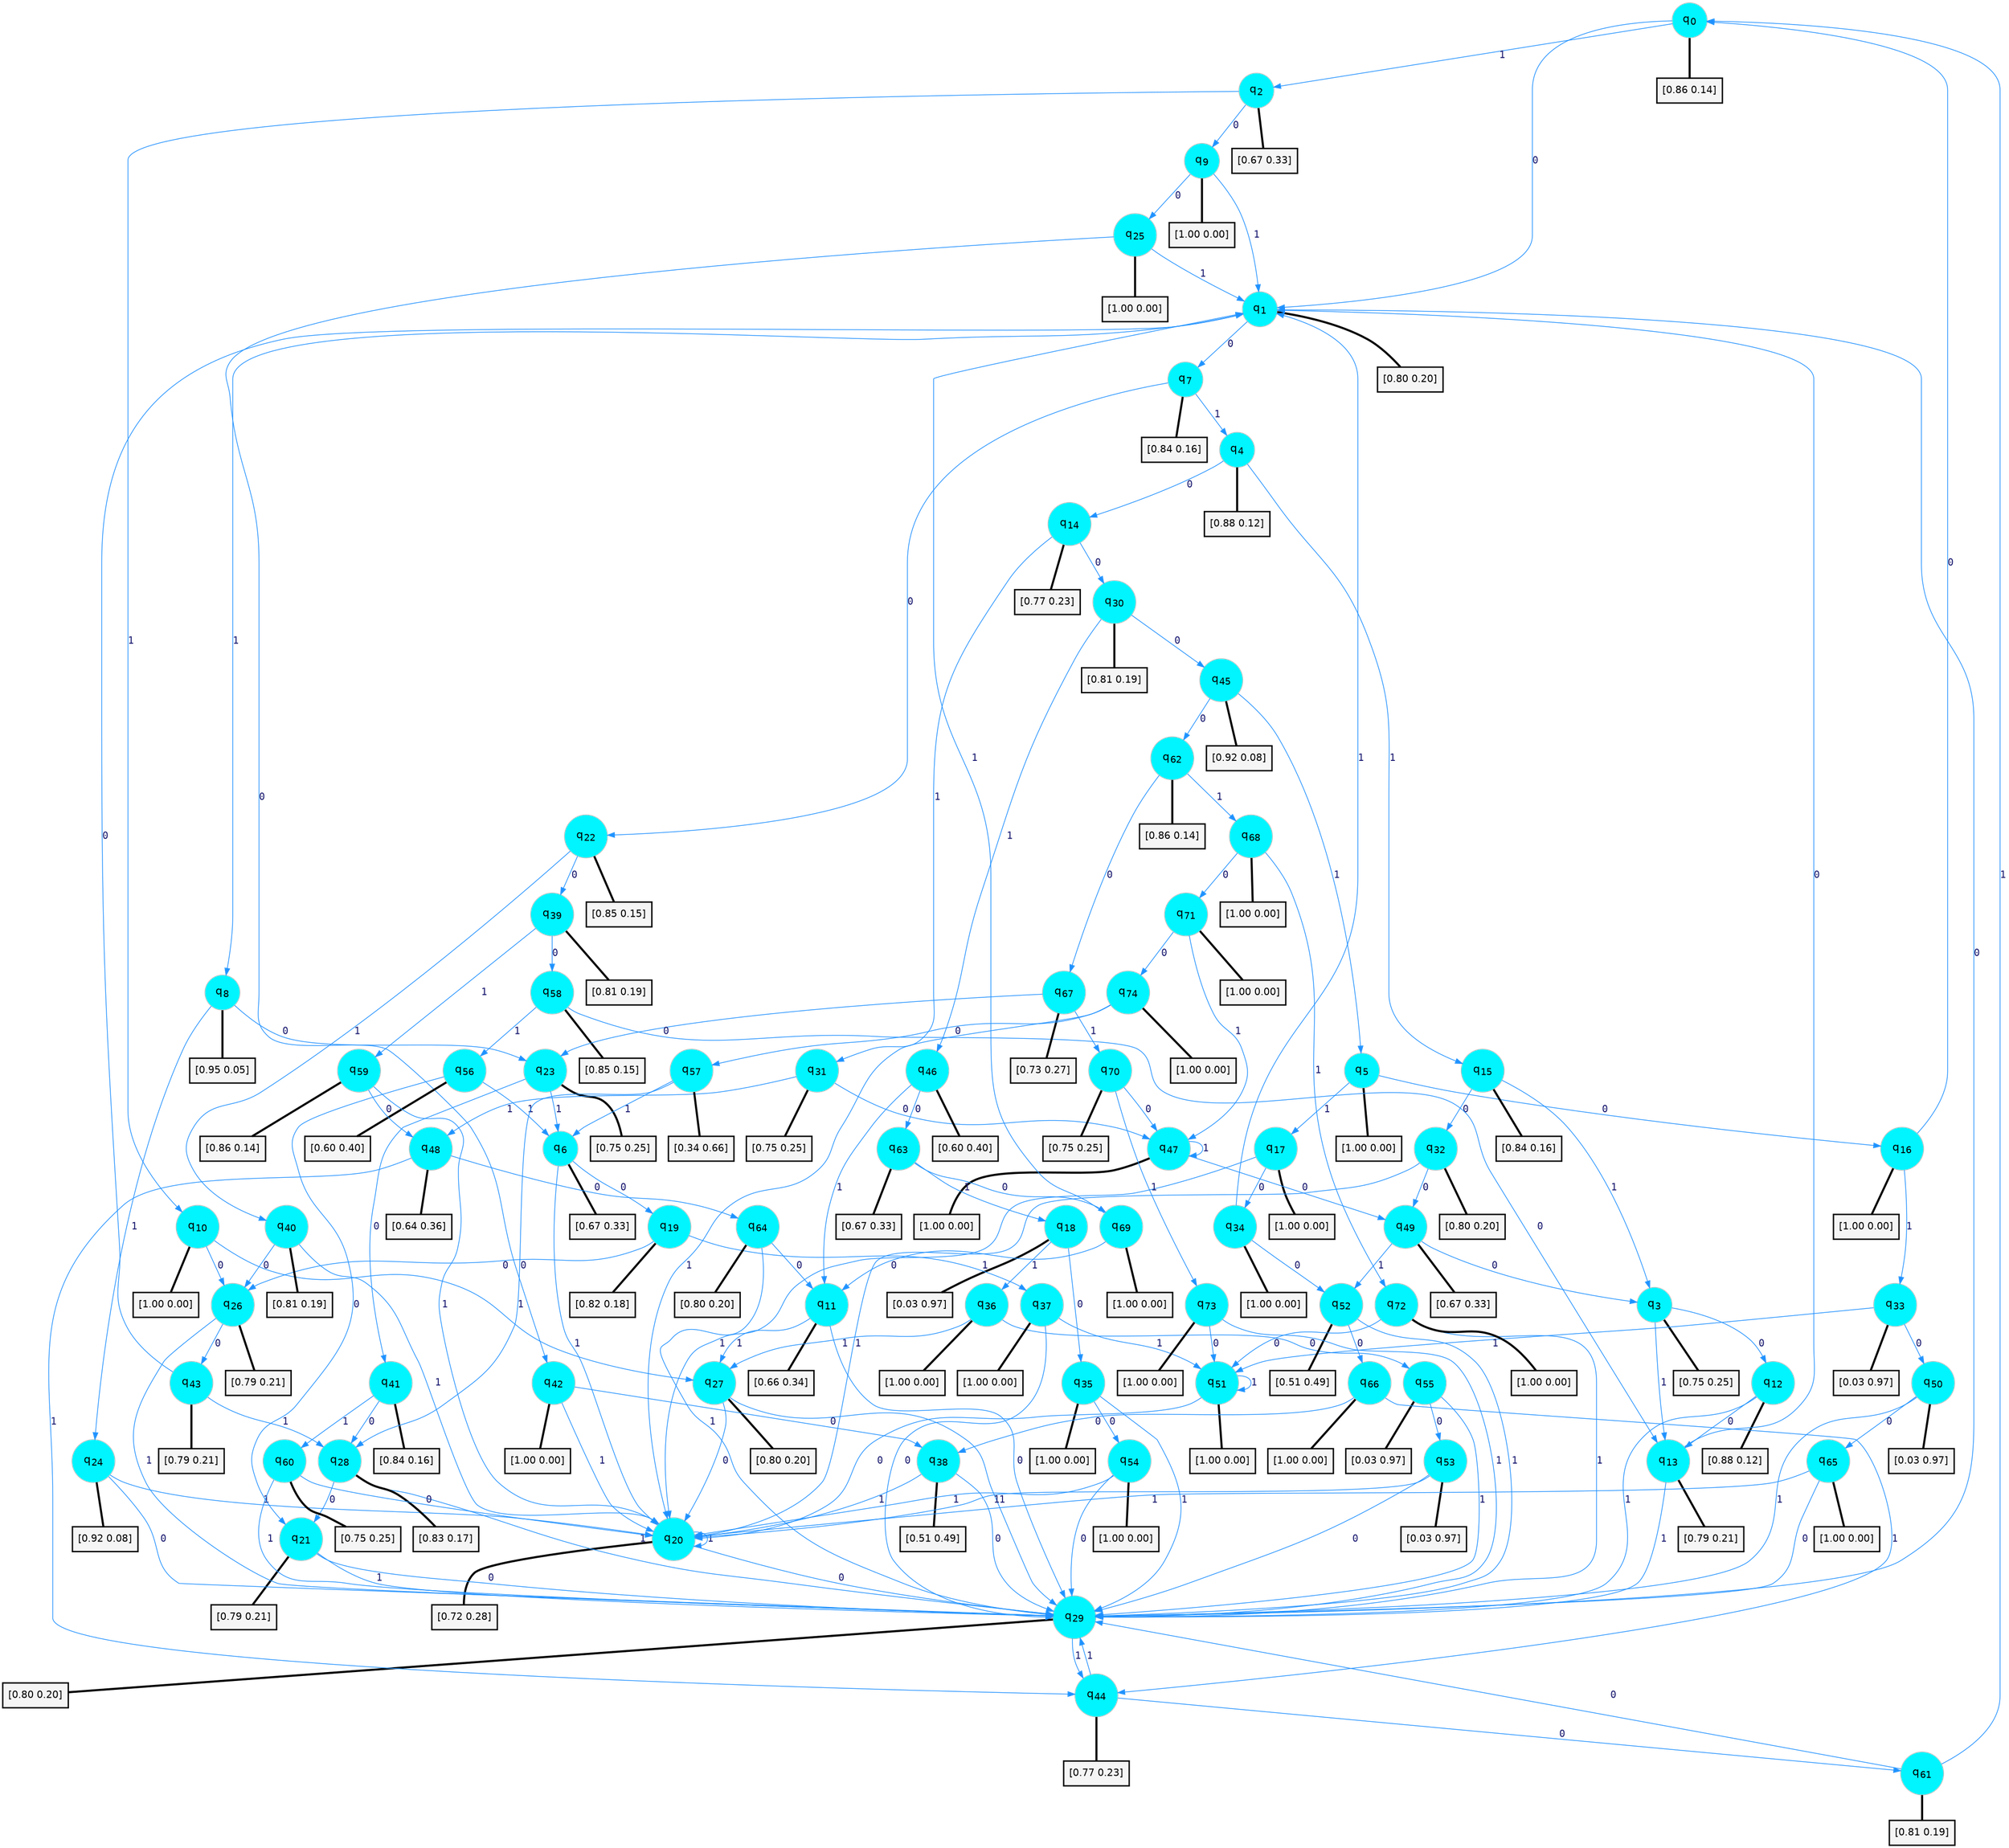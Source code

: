 digraph G {
graph [
bgcolor=transparent, dpi=300, rankdir=TD, size="40,25"];
node [
color=gray, fillcolor=turquoise1, fontcolor=black, fontname=Helvetica, fontsize=16, fontweight=bold, shape=circle, style=filled];
edge [
arrowsize=1, color=dodgerblue1, fontcolor=midnightblue, fontname=courier, fontweight=bold, penwidth=1, style=solid, weight=20];
0[label=<q<SUB>0</SUB>>];
1[label=<q<SUB>1</SUB>>];
2[label=<q<SUB>2</SUB>>];
3[label=<q<SUB>3</SUB>>];
4[label=<q<SUB>4</SUB>>];
5[label=<q<SUB>5</SUB>>];
6[label=<q<SUB>6</SUB>>];
7[label=<q<SUB>7</SUB>>];
8[label=<q<SUB>8</SUB>>];
9[label=<q<SUB>9</SUB>>];
10[label=<q<SUB>10</SUB>>];
11[label=<q<SUB>11</SUB>>];
12[label=<q<SUB>12</SUB>>];
13[label=<q<SUB>13</SUB>>];
14[label=<q<SUB>14</SUB>>];
15[label=<q<SUB>15</SUB>>];
16[label=<q<SUB>16</SUB>>];
17[label=<q<SUB>17</SUB>>];
18[label=<q<SUB>18</SUB>>];
19[label=<q<SUB>19</SUB>>];
20[label=<q<SUB>20</SUB>>];
21[label=<q<SUB>21</SUB>>];
22[label=<q<SUB>22</SUB>>];
23[label=<q<SUB>23</SUB>>];
24[label=<q<SUB>24</SUB>>];
25[label=<q<SUB>25</SUB>>];
26[label=<q<SUB>26</SUB>>];
27[label=<q<SUB>27</SUB>>];
28[label=<q<SUB>28</SUB>>];
29[label=<q<SUB>29</SUB>>];
30[label=<q<SUB>30</SUB>>];
31[label=<q<SUB>31</SUB>>];
32[label=<q<SUB>32</SUB>>];
33[label=<q<SUB>33</SUB>>];
34[label=<q<SUB>34</SUB>>];
35[label=<q<SUB>35</SUB>>];
36[label=<q<SUB>36</SUB>>];
37[label=<q<SUB>37</SUB>>];
38[label=<q<SUB>38</SUB>>];
39[label=<q<SUB>39</SUB>>];
40[label=<q<SUB>40</SUB>>];
41[label=<q<SUB>41</SUB>>];
42[label=<q<SUB>42</SUB>>];
43[label=<q<SUB>43</SUB>>];
44[label=<q<SUB>44</SUB>>];
45[label=<q<SUB>45</SUB>>];
46[label=<q<SUB>46</SUB>>];
47[label=<q<SUB>47</SUB>>];
48[label=<q<SUB>48</SUB>>];
49[label=<q<SUB>49</SUB>>];
50[label=<q<SUB>50</SUB>>];
51[label=<q<SUB>51</SUB>>];
52[label=<q<SUB>52</SUB>>];
53[label=<q<SUB>53</SUB>>];
54[label=<q<SUB>54</SUB>>];
55[label=<q<SUB>55</SUB>>];
56[label=<q<SUB>56</SUB>>];
57[label=<q<SUB>57</SUB>>];
58[label=<q<SUB>58</SUB>>];
59[label=<q<SUB>59</SUB>>];
60[label=<q<SUB>60</SUB>>];
61[label=<q<SUB>61</SUB>>];
62[label=<q<SUB>62</SUB>>];
63[label=<q<SUB>63</SUB>>];
64[label=<q<SUB>64</SUB>>];
65[label=<q<SUB>65</SUB>>];
66[label=<q<SUB>66</SUB>>];
67[label=<q<SUB>67</SUB>>];
68[label=<q<SUB>68</SUB>>];
69[label=<q<SUB>69</SUB>>];
70[label=<q<SUB>70</SUB>>];
71[label=<q<SUB>71</SUB>>];
72[label=<q<SUB>72</SUB>>];
73[label=<q<SUB>73</SUB>>];
74[label=<q<SUB>74</SUB>>];
75[label="[0.86 0.14]", shape=box,fontcolor=black, fontname=Helvetica, fontsize=14, penwidth=2, fillcolor=whitesmoke,color=black];
76[label="[0.80 0.20]", shape=box,fontcolor=black, fontname=Helvetica, fontsize=14, penwidth=2, fillcolor=whitesmoke,color=black];
77[label="[0.67 0.33]", shape=box,fontcolor=black, fontname=Helvetica, fontsize=14, penwidth=2, fillcolor=whitesmoke,color=black];
78[label="[0.75 0.25]", shape=box,fontcolor=black, fontname=Helvetica, fontsize=14, penwidth=2, fillcolor=whitesmoke,color=black];
79[label="[0.88 0.12]", shape=box,fontcolor=black, fontname=Helvetica, fontsize=14, penwidth=2, fillcolor=whitesmoke,color=black];
80[label="[1.00 0.00]", shape=box,fontcolor=black, fontname=Helvetica, fontsize=14, penwidth=2, fillcolor=whitesmoke,color=black];
81[label="[0.67 0.33]", shape=box,fontcolor=black, fontname=Helvetica, fontsize=14, penwidth=2, fillcolor=whitesmoke,color=black];
82[label="[0.84 0.16]", shape=box,fontcolor=black, fontname=Helvetica, fontsize=14, penwidth=2, fillcolor=whitesmoke,color=black];
83[label="[0.95 0.05]", shape=box,fontcolor=black, fontname=Helvetica, fontsize=14, penwidth=2, fillcolor=whitesmoke,color=black];
84[label="[1.00 0.00]", shape=box,fontcolor=black, fontname=Helvetica, fontsize=14, penwidth=2, fillcolor=whitesmoke,color=black];
85[label="[1.00 0.00]", shape=box,fontcolor=black, fontname=Helvetica, fontsize=14, penwidth=2, fillcolor=whitesmoke,color=black];
86[label="[0.66 0.34]", shape=box,fontcolor=black, fontname=Helvetica, fontsize=14, penwidth=2, fillcolor=whitesmoke,color=black];
87[label="[0.88 0.12]", shape=box,fontcolor=black, fontname=Helvetica, fontsize=14, penwidth=2, fillcolor=whitesmoke,color=black];
88[label="[0.79 0.21]", shape=box,fontcolor=black, fontname=Helvetica, fontsize=14, penwidth=2, fillcolor=whitesmoke,color=black];
89[label="[0.77 0.23]", shape=box,fontcolor=black, fontname=Helvetica, fontsize=14, penwidth=2, fillcolor=whitesmoke,color=black];
90[label="[0.84 0.16]", shape=box,fontcolor=black, fontname=Helvetica, fontsize=14, penwidth=2, fillcolor=whitesmoke,color=black];
91[label="[1.00 0.00]", shape=box,fontcolor=black, fontname=Helvetica, fontsize=14, penwidth=2, fillcolor=whitesmoke,color=black];
92[label="[1.00 0.00]", shape=box,fontcolor=black, fontname=Helvetica, fontsize=14, penwidth=2, fillcolor=whitesmoke,color=black];
93[label="[0.03 0.97]", shape=box,fontcolor=black, fontname=Helvetica, fontsize=14, penwidth=2, fillcolor=whitesmoke,color=black];
94[label="[0.82 0.18]", shape=box,fontcolor=black, fontname=Helvetica, fontsize=14, penwidth=2, fillcolor=whitesmoke,color=black];
95[label="[0.72 0.28]", shape=box,fontcolor=black, fontname=Helvetica, fontsize=14, penwidth=2, fillcolor=whitesmoke,color=black];
96[label="[0.79 0.21]", shape=box,fontcolor=black, fontname=Helvetica, fontsize=14, penwidth=2, fillcolor=whitesmoke,color=black];
97[label="[0.85 0.15]", shape=box,fontcolor=black, fontname=Helvetica, fontsize=14, penwidth=2, fillcolor=whitesmoke,color=black];
98[label="[0.75 0.25]", shape=box,fontcolor=black, fontname=Helvetica, fontsize=14, penwidth=2, fillcolor=whitesmoke,color=black];
99[label="[0.92 0.08]", shape=box,fontcolor=black, fontname=Helvetica, fontsize=14, penwidth=2, fillcolor=whitesmoke,color=black];
100[label="[1.00 0.00]", shape=box,fontcolor=black, fontname=Helvetica, fontsize=14, penwidth=2, fillcolor=whitesmoke,color=black];
101[label="[0.79 0.21]", shape=box,fontcolor=black, fontname=Helvetica, fontsize=14, penwidth=2, fillcolor=whitesmoke,color=black];
102[label="[0.80 0.20]", shape=box,fontcolor=black, fontname=Helvetica, fontsize=14, penwidth=2, fillcolor=whitesmoke,color=black];
103[label="[0.83 0.17]", shape=box,fontcolor=black, fontname=Helvetica, fontsize=14, penwidth=2, fillcolor=whitesmoke,color=black];
104[label="[0.80 0.20]", shape=box,fontcolor=black, fontname=Helvetica, fontsize=14, penwidth=2, fillcolor=whitesmoke,color=black];
105[label="[0.81 0.19]", shape=box,fontcolor=black, fontname=Helvetica, fontsize=14, penwidth=2, fillcolor=whitesmoke,color=black];
106[label="[0.75 0.25]", shape=box,fontcolor=black, fontname=Helvetica, fontsize=14, penwidth=2, fillcolor=whitesmoke,color=black];
107[label="[0.80 0.20]", shape=box,fontcolor=black, fontname=Helvetica, fontsize=14, penwidth=2, fillcolor=whitesmoke,color=black];
108[label="[0.03 0.97]", shape=box,fontcolor=black, fontname=Helvetica, fontsize=14, penwidth=2, fillcolor=whitesmoke,color=black];
109[label="[1.00 0.00]", shape=box,fontcolor=black, fontname=Helvetica, fontsize=14, penwidth=2, fillcolor=whitesmoke,color=black];
110[label="[1.00 0.00]", shape=box,fontcolor=black, fontname=Helvetica, fontsize=14, penwidth=2, fillcolor=whitesmoke,color=black];
111[label="[1.00 0.00]", shape=box,fontcolor=black, fontname=Helvetica, fontsize=14, penwidth=2, fillcolor=whitesmoke,color=black];
112[label="[1.00 0.00]", shape=box,fontcolor=black, fontname=Helvetica, fontsize=14, penwidth=2, fillcolor=whitesmoke,color=black];
113[label="[0.51 0.49]", shape=box,fontcolor=black, fontname=Helvetica, fontsize=14, penwidth=2, fillcolor=whitesmoke,color=black];
114[label="[0.81 0.19]", shape=box,fontcolor=black, fontname=Helvetica, fontsize=14, penwidth=2, fillcolor=whitesmoke,color=black];
115[label="[0.81 0.19]", shape=box,fontcolor=black, fontname=Helvetica, fontsize=14, penwidth=2, fillcolor=whitesmoke,color=black];
116[label="[0.84 0.16]", shape=box,fontcolor=black, fontname=Helvetica, fontsize=14, penwidth=2, fillcolor=whitesmoke,color=black];
117[label="[1.00 0.00]", shape=box,fontcolor=black, fontname=Helvetica, fontsize=14, penwidth=2, fillcolor=whitesmoke,color=black];
118[label="[0.79 0.21]", shape=box,fontcolor=black, fontname=Helvetica, fontsize=14, penwidth=2, fillcolor=whitesmoke,color=black];
119[label="[0.77 0.23]", shape=box,fontcolor=black, fontname=Helvetica, fontsize=14, penwidth=2, fillcolor=whitesmoke,color=black];
120[label="[0.92 0.08]", shape=box,fontcolor=black, fontname=Helvetica, fontsize=14, penwidth=2, fillcolor=whitesmoke,color=black];
121[label="[0.60 0.40]", shape=box,fontcolor=black, fontname=Helvetica, fontsize=14, penwidth=2, fillcolor=whitesmoke,color=black];
122[label="[1.00 0.00]", shape=box,fontcolor=black, fontname=Helvetica, fontsize=14, penwidth=2, fillcolor=whitesmoke,color=black];
123[label="[0.64 0.36]", shape=box,fontcolor=black, fontname=Helvetica, fontsize=14, penwidth=2, fillcolor=whitesmoke,color=black];
124[label="[0.67 0.33]", shape=box,fontcolor=black, fontname=Helvetica, fontsize=14, penwidth=2, fillcolor=whitesmoke,color=black];
125[label="[0.03 0.97]", shape=box,fontcolor=black, fontname=Helvetica, fontsize=14, penwidth=2, fillcolor=whitesmoke,color=black];
126[label="[1.00 0.00]", shape=box,fontcolor=black, fontname=Helvetica, fontsize=14, penwidth=2, fillcolor=whitesmoke,color=black];
127[label="[0.51 0.49]", shape=box,fontcolor=black, fontname=Helvetica, fontsize=14, penwidth=2, fillcolor=whitesmoke,color=black];
128[label="[0.03 0.97]", shape=box,fontcolor=black, fontname=Helvetica, fontsize=14, penwidth=2, fillcolor=whitesmoke,color=black];
129[label="[1.00 0.00]", shape=box,fontcolor=black, fontname=Helvetica, fontsize=14, penwidth=2, fillcolor=whitesmoke,color=black];
130[label="[0.03 0.97]", shape=box,fontcolor=black, fontname=Helvetica, fontsize=14, penwidth=2, fillcolor=whitesmoke,color=black];
131[label="[0.60 0.40]", shape=box,fontcolor=black, fontname=Helvetica, fontsize=14, penwidth=2, fillcolor=whitesmoke,color=black];
132[label="[0.34 0.66]", shape=box,fontcolor=black, fontname=Helvetica, fontsize=14, penwidth=2, fillcolor=whitesmoke,color=black];
133[label="[0.85 0.15]", shape=box,fontcolor=black, fontname=Helvetica, fontsize=14, penwidth=2, fillcolor=whitesmoke,color=black];
134[label="[0.86 0.14]", shape=box,fontcolor=black, fontname=Helvetica, fontsize=14, penwidth=2, fillcolor=whitesmoke,color=black];
135[label="[0.75 0.25]", shape=box,fontcolor=black, fontname=Helvetica, fontsize=14, penwidth=2, fillcolor=whitesmoke,color=black];
136[label="[0.81 0.19]", shape=box,fontcolor=black, fontname=Helvetica, fontsize=14, penwidth=2, fillcolor=whitesmoke,color=black];
137[label="[0.86 0.14]", shape=box,fontcolor=black, fontname=Helvetica, fontsize=14, penwidth=2, fillcolor=whitesmoke,color=black];
138[label="[0.67 0.33]", shape=box,fontcolor=black, fontname=Helvetica, fontsize=14, penwidth=2, fillcolor=whitesmoke,color=black];
139[label="[0.80 0.20]", shape=box,fontcolor=black, fontname=Helvetica, fontsize=14, penwidth=2, fillcolor=whitesmoke,color=black];
140[label="[1.00 0.00]", shape=box,fontcolor=black, fontname=Helvetica, fontsize=14, penwidth=2, fillcolor=whitesmoke,color=black];
141[label="[1.00 0.00]", shape=box,fontcolor=black, fontname=Helvetica, fontsize=14, penwidth=2, fillcolor=whitesmoke,color=black];
142[label="[0.73 0.27]", shape=box,fontcolor=black, fontname=Helvetica, fontsize=14, penwidth=2, fillcolor=whitesmoke,color=black];
143[label="[1.00 0.00]", shape=box,fontcolor=black, fontname=Helvetica, fontsize=14, penwidth=2, fillcolor=whitesmoke,color=black];
144[label="[1.00 0.00]", shape=box,fontcolor=black, fontname=Helvetica, fontsize=14, penwidth=2, fillcolor=whitesmoke,color=black];
145[label="[0.75 0.25]", shape=box,fontcolor=black, fontname=Helvetica, fontsize=14, penwidth=2, fillcolor=whitesmoke,color=black];
146[label="[1.00 0.00]", shape=box,fontcolor=black, fontname=Helvetica, fontsize=14, penwidth=2, fillcolor=whitesmoke,color=black];
147[label="[1.00 0.00]", shape=box,fontcolor=black, fontname=Helvetica, fontsize=14, penwidth=2, fillcolor=whitesmoke,color=black];
148[label="[1.00 0.00]", shape=box,fontcolor=black, fontname=Helvetica, fontsize=14, penwidth=2, fillcolor=whitesmoke,color=black];
149[label="[1.00 0.00]", shape=box,fontcolor=black, fontname=Helvetica, fontsize=14, penwidth=2, fillcolor=whitesmoke,color=black];
0->1 [label=0];
0->2 [label=1];
0->75 [arrowhead=none, penwidth=3,color=black];
1->7 [label=0];
1->8 [label=1];
1->76 [arrowhead=none, penwidth=3,color=black];
2->9 [label=0];
2->10 [label=1];
2->77 [arrowhead=none, penwidth=3,color=black];
3->12 [label=0];
3->13 [label=1];
3->78 [arrowhead=none, penwidth=3,color=black];
4->14 [label=0];
4->15 [label=1];
4->79 [arrowhead=none, penwidth=3,color=black];
5->16 [label=0];
5->17 [label=1];
5->80 [arrowhead=none, penwidth=3,color=black];
6->19 [label=0];
6->20 [label=1];
6->81 [arrowhead=none, penwidth=3,color=black];
7->22 [label=0];
7->4 [label=1];
7->82 [arrowhead=none, penwidth=3,color=black];
8->23 [label=0];
8->24 [label=1];
8->83 [arrowhead=none, penwidth=3,color=black];
9->25 [label=0];
9->1 [label=1];
9->84 [arrowhead=none, penwidth=3,color=black];
10->26 [label=0];
10->27 [label=1];
10->85 [arrowhead=none, penwidth=3,color=black];
11->29 [label=0];
11->27 [label=1];
11->86 [arrowhead=none, penwidth=3,color=black];
12->13 [label=0];
12->29 [label=1];
12->87 [arrowhead=none, penwidth=3,color=black];
13->1 [label=0];
13->29 [label=1];
13->88 [arrowhead=none, penwidth=3,color=black];
14->30 [label=0];
14->31 [label=1];
14->89 [arrowhead=none, penwidth=3,color=black];
15->32 [label=0];
15->3 [label=1];
15->90 [arrowhead=none, penwidth=3,color=black];
16->0 [label=0];
16->33 [label=1];
16->91 [arrowhead=none, penwidth=3,color=black];
17->34 [label=0];
17->20 [label=1];
17->92 [arrowhead=none, penwidth=3,color=black];
18->35 [label=0];
18->36 [label=1];
18->93 [arrowhead=none, penwidth=3,color=black];
19->26 [label=0];
19->37 [label=1];
19->94 [arrowhead=none, penwidth=3,color=black];
20->29 [label=0];
20->20 [label=1];
20->95 [arrowhead=none, penwidth=3,color=black];
21->29 [label=0];
21->29 [label=1];
21->96 [arrowhead=none, penwidth=3,color=black];
22->39 [label=0];
22->40 [label=1];
22->97 [arrowhead=none, penwidth=3,color=black];
23->41 [label=0];
23->6 [label=1];
23->98 [arrowhead=none, penwidth=3,color=black];
24->29 [label=0];
24->20 [label=1];
24->99 [arrowhead=none, penwidth=3,color=black];
25->42 [label=0];
25->1 [label=1];
25->100 [arrowhead=none, penwidth=3,color=black];
26->43 [label=0];
26->29 [label=1];
26->101 [arrowhead=none, penwidth=3,color=black];
27->20 [label=0];
27->29 [label=1];
27->102 [arrowhead=none, penwidth=3,color=black];
28->21 [label=0];
28->29 [label=1];
28->103 [arrowhead=none, penwidth=3,color=black];
29->1 [label=0];
29->44 [label=1];
29->104 [arrowhead=none, penwidth=3,color=black];
30->45 [label=0];
30->46 [label=1];
30->105 [arrowhead=none, penwidth=3,color=black];
31->47 [label=0];
31->48 [label=1];
31->106 [arrowhead=none, penwidth=3,color=black];
32->49 [label=0];
32->20 [label=1];
32->107 [arrowhead=none, penwidth=3,color=black];
33->50 [label=0];
33->51 [label=1];
33->108 [arrowhead=none, penwidth=3,color=black];
34->52 [label=0];
34->1 [label=1];
34->109 [arrowhead=none, penwidth=3,color=black];
35->54 [label=0];
35->29 [label=1];
35->110 [arrowhead=none, penwidth=3,color=black];
36->55 [label=0];
36->27 [label=1];
36->111 [arrowhead=none, penwidth=3,color=black];
37->29 [label=0];
37->51 [label=1];
37->112 [arrowhead=none, penwidth=3,color=black];
38->29 [label=0];
38->20 [label=1];
38->113 [arrowhead=none, penwidth=3,color=black];
39->58 [label=0];
39->59 [label=1];
39->114 [arrowhead=none, penwidth=3,color=black];
40->26 [label=0];
40->20 [label=1];
40->115 [arrowhead=none, penwidth=3,color=black];
41->28 [label=0];
41->60 [label=1];
41->116 [arrowhead=none, penwidth=3,color=black];
42->38 [label=0];
42->20 [label=1];
42->117 [arrowhead=none, penwidth=3,color=black];
43->1 [label=0];
43->28 [label=1];
43->118 [arrowhead=none, penwidth=3,color=black];
44->61 [label=0];
44->29 [label=1];
44->119 [arrowhead=none, penwidth=3,color=black];
45->62 [label=0];
45->5 [label=1];
45->120 [arrowhead=none, penwidth=3,color=black];
46->63 [label=0];
46->11 [label=1];
46->121 [arrowhead=none, penwidth=3,color=black];
47->49 [label=0];
47->47 [label=1];
47->122 [arrowhead=none, penwidth=3,color=black];
48->64 [label=0];
48->44 [label=1];
48->123 [arrowhead=none, penwidth=3,color=black];
49->3 [label=0];
49->52 [label=1];
49->124 [arrowhead=none, penwidth=3,color=black];
50->65 [label=0];
50->29 [label=1];
50->125 [arrowhead=none, penwidth=3,color=black];
51->20 [label=0];
51->51 [label=1];
51->126 [arrowhead=none, penwidth=3,color=black];
52->66 [label=0];
52->29 [label=1];
52->127 [arrowhead=none, penwidth=3,color=black];
53->29 [label=0];
53->20 [label=1];
53->128 [arrowhead=none, penwidth=3,color=black];
54->29 [label=0];
54->20 [label=1];
54->129 [arrowhead=none, penwidth=3,color=black];
55->53 [label=0];
55->29 [label=1];
55->130 [arrowhead=none, penwidth=3,color=black];
56->21 [label=0];
56->6 [label=1];
56->131 [arrowhead=none, penwidth=3,color=black];
57->28 [label=0];
57->6 [label=1];
57->132 [arrowhead=none, penwidth=3,color=black];
58->13 [label=0];
58->56 [label=1];
58->133 [arrowhead=none, penwidth=3,color=black];
59->48 [label=0];
59->20 [label=1];
59->134 [arrowhead=none, penwidth=3,color=black];
60->20 [label=0];
60->29 [label=1];
60->135 [arrowhead=none, penwidth=3,color=black];
61->29 [label=0];
61->0 [label=1];
61->136 [arrowhead=none, penwidth=3,color=black];
62->67 [label=0];
62->68 [label=1];
62->137 [arrowhead=none, penwidth=3,color=black];
63->69 [label=0];
63->18 [label=1];
63->138 [arrowhead=none, penwidth=3,color=black];
64->11 [label=0];
64->29 [label=1];
64->139 [arrowhead=none, penwidth=3,color=black];
65->29 [label=0];
65->20 [label=1];
65->140 [arrowhead=none, penwidth=3,color=black];
66->38 [label=0];
66->44 [label=1];
66->141 [arrowhead=none, penwidth=3,color=black];
67->23 [label=0];
67->70 [label=1];
67->142 [arrowhead=none, penwidth=3,color=black];
68->71 [label=0];
68->72 [label=1];
68->143 [arrowhead=none, penwidth=3,color=black];
69->11 [label=0];
69->1 [label=1];
69->144 [arrowhead=none, penwidth=3,color=black];
70->47 [label=0];
70->73 [label=1];
70->145 [arrowhead=none, penwidth=3,color=black];
71->74 [label=0];
71->47 [label=1];
71->146 [arrowhead=none, penwidth=3,color=black];
72->51 [label=0];
72->29 [label=1];
72->147 [arrowhead=none, penwidth=3,color=black];
73->51 [label=0];
73->29 [label=1];
73->148 [arrowhead=none, penwidth=3,color=black];
74->57 [label=0];
74->20 [label=1];
74->149 [arrowhead=none, penwidth=3,color=black];
}
